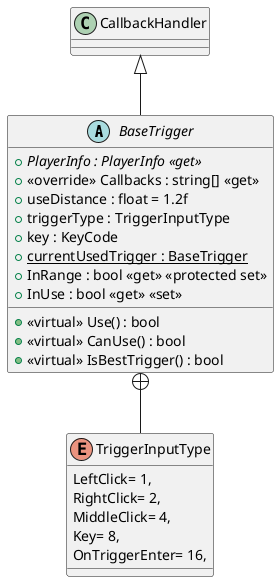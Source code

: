 @startuml
abstract class BaseTrigger {
    + {abstract} PlayerInfo : PlayerInfo <<get>>
    + <<override>> Callbacks : string[] <<get>>
    + useDistance : float = 1.2f
    + triggerType : TriggerInputType
    + key : KeyCode
    + {static} currentUsedTrigger : BaseTrigger
    + InRange : bool <<get>> <<protected set>>
    + InUse : bool <<get>> <<set>>
    + <<virtual>> Use() : bool
    + <<virtual>> CanUse() : bool
    + <<virtual>> IsBestTrigger() : bool
}
enum TriggerInputType {
    LeftClick= 1,
    RightClick= 2,
    MiddleClick= 4,
    Key= 8,
    OnTriggerEnter= 16,
}
CallbackHandler <|-- BaseTrigger
BaseTrigger +-- TriggerInputType
@enduml
